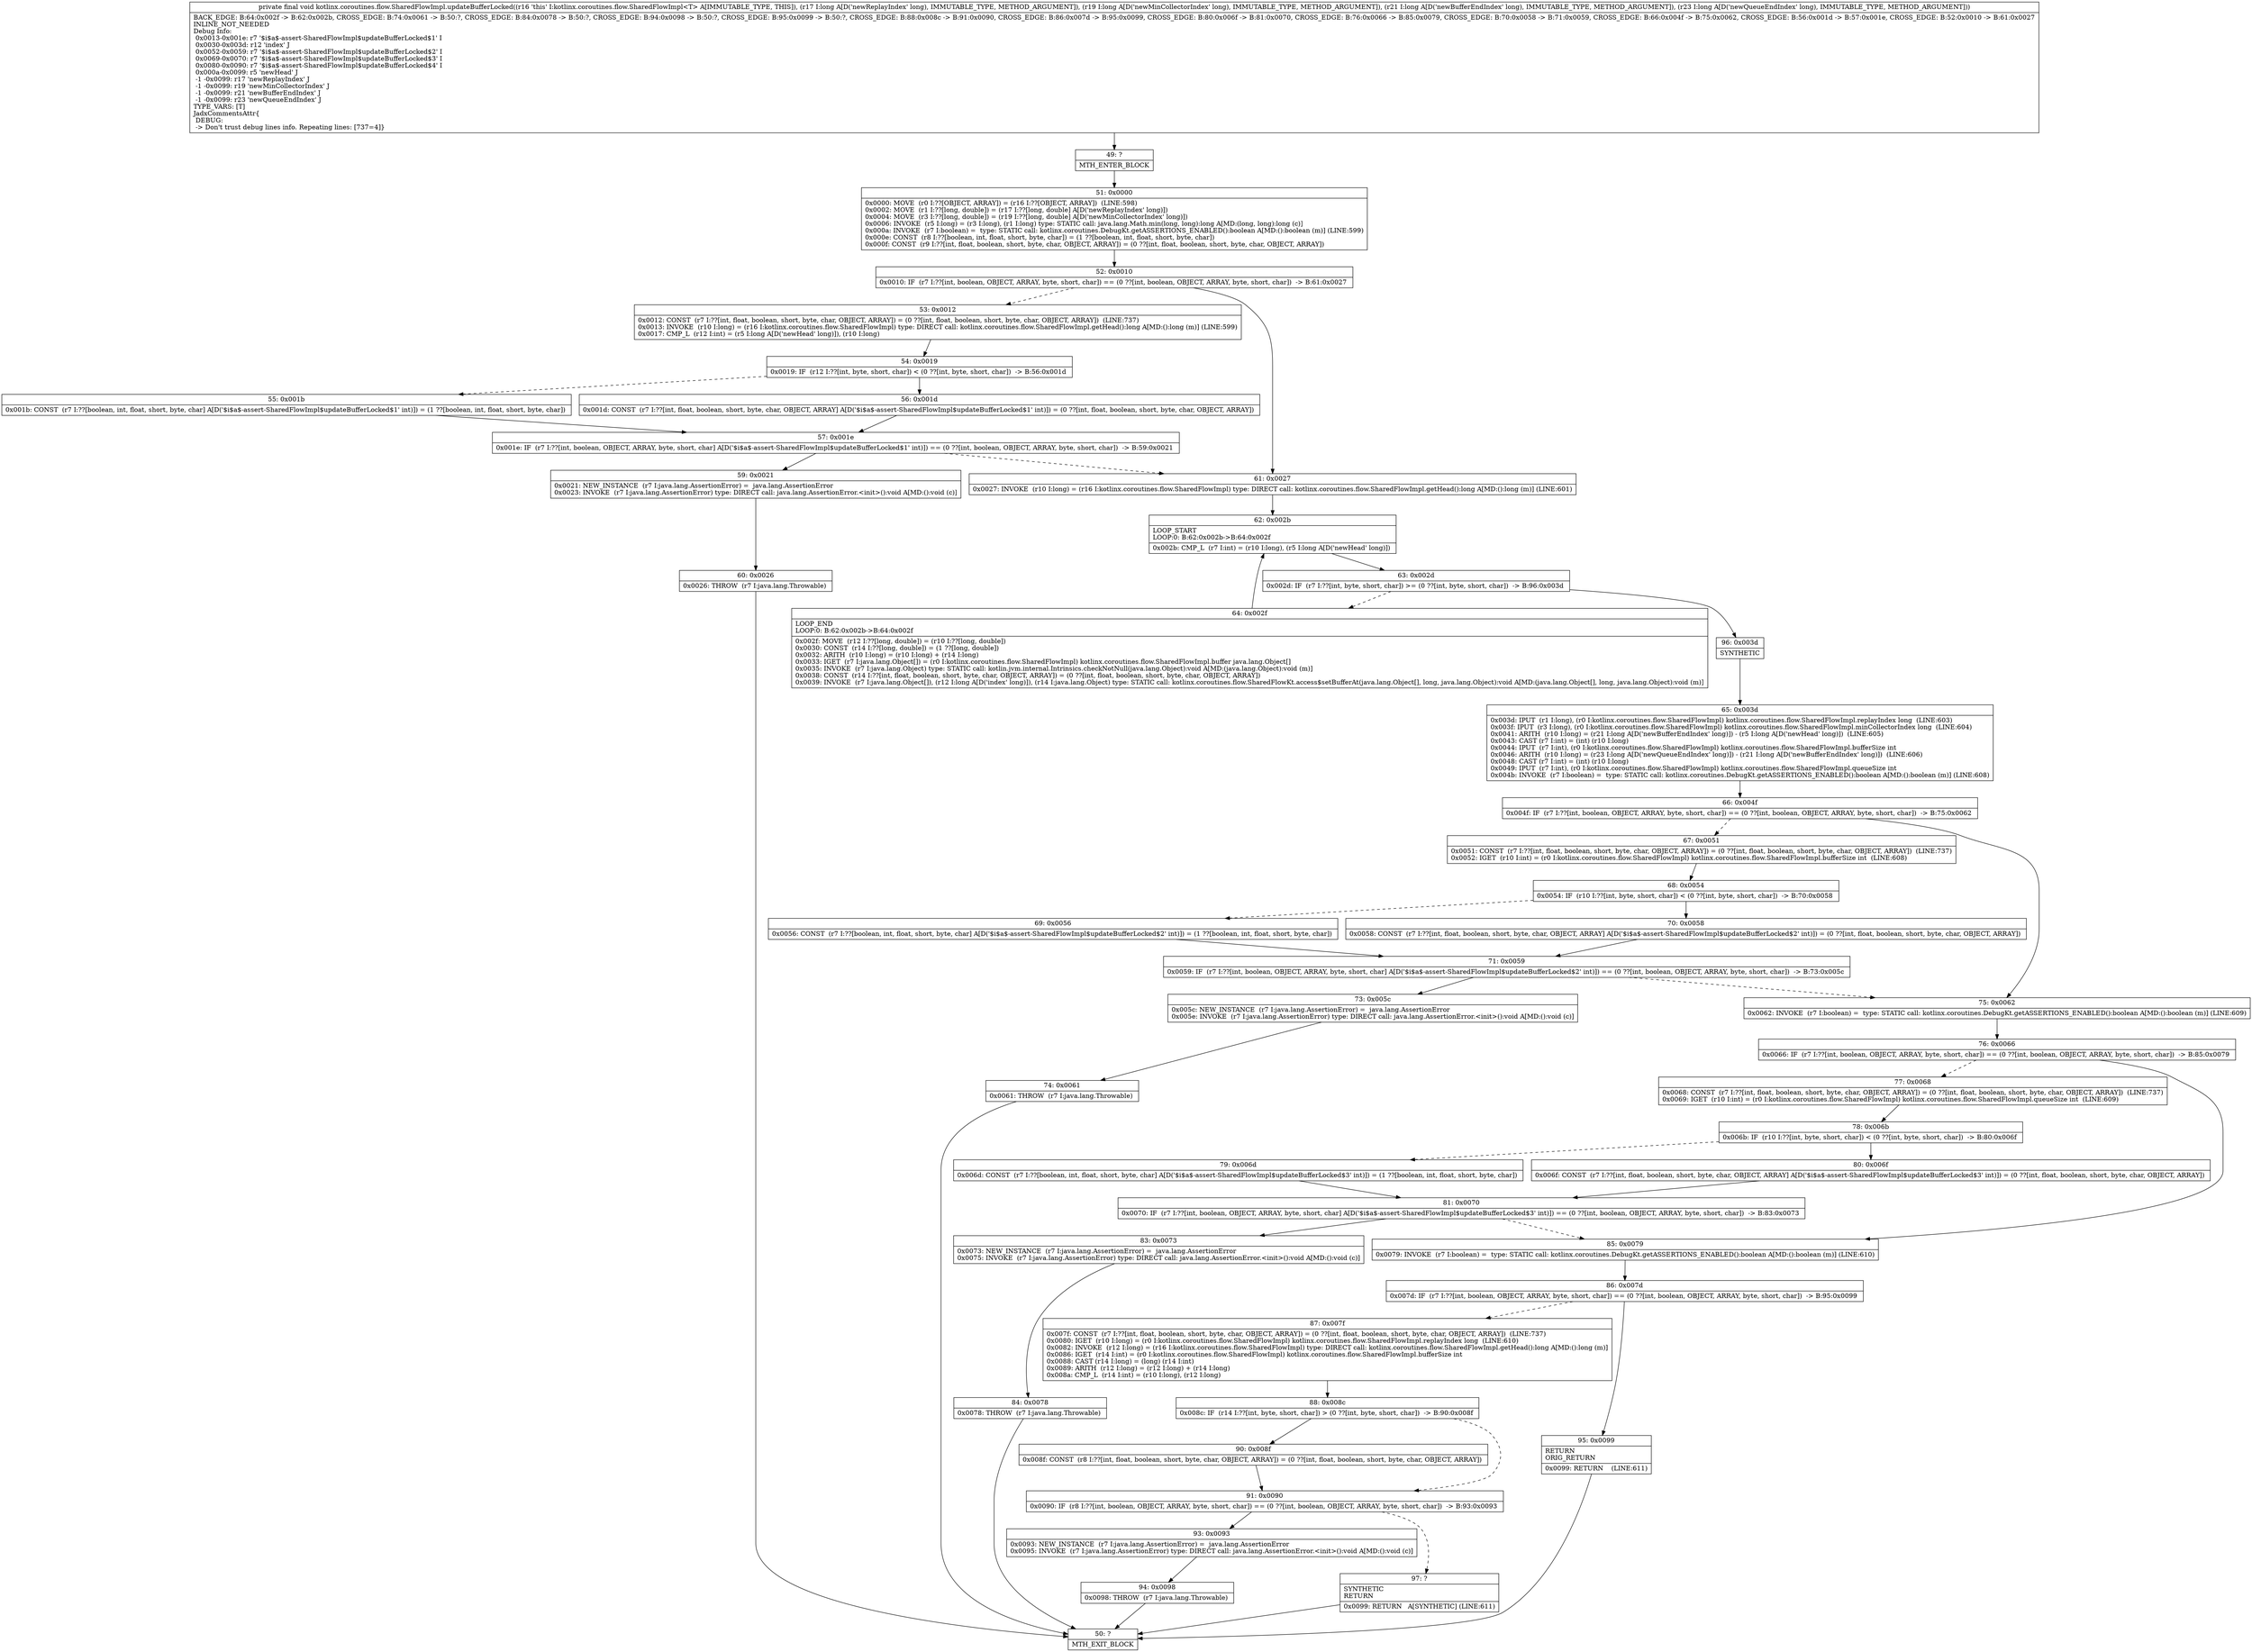digraph "CFG forkotlinx.coroutines.flow.SharedFlowImpl.updateBufferLocked(JJJJ)V" {
Node_49 [shape=record,label="{49\:\ ?|MTH_ENTER_BLOCK\l}"];
Node_51 [shape=record,label="{51\:\ 0x0000|0x0000: MOVE  (r0 I:??[OBJECT, ARRAY]) = (r16 I:??[OBJECT, ARRAY])  (LINE:598)\l0x0002: MOVE  (r1 I:??[long, double]) = (r17 I:??[long, double] A[D('newReplayIndex' long)]) \l0x0004: MOVE  (r3 I:??[long, double]) = (r19 I:??[long, double] A[D('newMinCollectorIndex' long)]) \l0x0006: INVOKE  (r5 I:long) = (r3 I:long), (r1 I:long) type: STATIC call: java.lang.Math.min(long, long):long A[MD:(long, long):long (c)]\l0x000a: INVOKE  (r7 I:boolean) =  type: STATIC call: kotlinx.coroutines.DebugKt.getASSERTIONS_ENABLED():boolean A[MD:():boolean (m)] (LINE:599)\l0x000e: CONST  (r8 I:??[boolean, int, float, short, byte, char]) = (1 ??[boolean, int, float, short, byte, char]) \l0x000f: CONST  (r9 I:??[int, float, boolean, short, byte, char, OBJECT, ARRAY]) = (0 ??[int, float, boolean, short, byte, char, OBJECT, ARRAY]) \l}"];
Node_52 [shape=record,label="{52\:\ 0x0010|0x0010: IF  (r7 I:??[int, boolean, OBJECT, ARRAY, byte, short, char]) == (0 ??[int, boolean, OBJECT, ARRAY, byte, short, char])  \-\> B:61:0x0027 \l}"];
Node_53 [shape=record,label="{53\:\ 0x0012|0x0012: CONST  (r7 I:??[int, float, boolean, short, byte, char, OBJECT, ARRAY]) = (0 ??[int, float, boolean, short, byte, char, OBJECT, ARRAY])  (LINE:737)\l0x0013: INVOKE  (r10 I:long) = (r16 I:kotlinx.coroutines.flow.SharedFlowImpl) type: DIRECT call: kotlinx.coroutines.flow.SharedFlowImpl.getHead():long A[MD:():long (m)] (LINE:599)\l0x0017: CMP_L  (r12 I:int) = (r5 I:long A[D('newHead' long)]), (r10 I:long) \l}"];
Node_54 [shape=record,label="{54\:\ 0x0019|0x0019: IF  (r12 I:??[int, byte, short, char]) \< (0 ??[int, byte, short, char])  \-\> B:56:0x001d \l}"];
Node_55 [shape=record,label="{55\:\ 0x001b|0x001b: CONST  (r7 I:??[boolean, int, float, short, byte, char] A[D('$i$a$\-assert\-SharedFlowImpl$updateBufferLocked$1' int)]) = (1 ??[boolean, int, float, short, byte, char]) \l}"];
Node_57 [shape=record,label="{57\:\ 0x001e|0x001e: IF  (r7 I:??[int, boolean, OBJECT, ARRAY, byte, short, char] A[D('$i$a$\-assert\-SharedFlowImpl$updateBufferLocked$1' int)]) == (0 ??[int, boolean, OBJECT, ARRAY, byte, short, char])  \-\> B:59:0x0021 \l}"];
Node_59 [shape=record,label="{59\:\ 0x0021|0x0021: NEW_INSTANCE  (r7 I:java.lang.AssertionError) =  java.lang.AssertionError \l0x0023: INVOKE  (r7 I:java.lang.AssertionError) type: DIRECT call: java.lang.AssertionError.\<init\>():void A[MD:():void (c)]\l}"];
Node_60 [shape=record,label="{60\:\ 0x0026|0x0026: THROW  (r7 I:java.lang.Throwable) \l}"];
Node_50 [shape=record,label="{50\:\ ?|MTH_EXIT_BLOCK\l}"];
Node_56 [shape=record,label="{56\:\ 0x001d|0x001d: CONST  (r7 I:??[int, float, boolean, short, byte, char, OBJECT, ARRAY] A[D('$i$a$\-assert\-SharedFlowImpl$updateBufferLocked$1' int)]) = (0 ??[int, float, boolean, short, byte, char, OBJECT, ARRAY]) \l}"];
Node_61 [shape=record,label="{61\:\ 0x0027|0x0027: INVOKE  (r10 I:long) = (r16 I:kotlinx.coroutines.flow.SharedFlowImpl) type: DIRECT call: kotlinx.coroutines.flow.SharedFlowImpl.getHead():long A[MD:():long (m)] (LINE:601)\l}"];
Node_62 [shape=record,label="{62\:\ 0x002b|LOOP_START\lLOOP:0: B:62:0x002b\-\>B:64:0x002f\l|0x002b: CMP_L  (r7 I:int) = (r10 I:long), (r5 I:long A[D('newHead' long)]) \l}"];
Node_63 [shape=record,label="{63\:\ 0x002d|0x002d: IF  (r7 I:??[int, byte, short, char]) \>= (0 ??[int, byte, short, char])  \-\> B:96:0x003d \l}"];
Node_64 [shape=record,label="{64\:\ 0x002f|LOOP_END\lLOOP:0: B:62:0x002b\-\>B:64:0x002f\l|0x002f: MOVE  (r12 I:??[long, double]) = (r10 I:??[long, double]) \l0x0030: CONST  (r14 I:??[long, double]) = (1 ??[long, double]) \l0x0032: ARITH  (r10 I:long) = (r10 I:long) + (r14 I:long) \l0x0033: IGET  (r7 I:java.lang.Object[]) = (r0 I:kotlinx.coroutines.flow.SharedFlowImpl) kotlinx.coroutines.flow.SharedFlowImpl.buffer java.lang.Object[] \l0x0035: INVOKE  (r7 I:java.lang.Object) type: STATIC call: kotlin.jvm.internal.Intrinsics.checkNotNull(java.lang.Object):void A[MD:(java.lang.Object):void (m)]\l0x0038: CONST  (r14 I:??[int, float, boolean, short, byte, char, OBJECT, ARRAY]) = (0 ??[int, float, boolean, short, byte, char, OBJECT, ARRAY]) \l0x0039: INVOKE  (r7 I:java.lang.Object[]), (r12 I:long A[D('index' long)]), (r14 I:java.lang.Object) type: STATIC call: kotlinx.coroutines.flow.SharedFlowKt.access$setBufferAt(java.lang.Object[], long, java.lang.Object):void A[MD:(java.lang.Object[], long, java.lang.Object):void (m)]\l}"];
Node_96 [shape=record,label="{96\:\ 0x003d|SYNTHETIC\l}"];
Node_65 [shape=record,label="{65\:\ 0x003d|0x003d: IPUT  (r1 I:long), (r0 I:kotlinx.coroutines.flow.SharedFlowImpl) kotlinx.coroutines.flow.SharedFlowImpl.replayIndex long  (LINE:603)\l0x003f: IPUT  (r3 I:long), (r0 I:kotlinx.coroutines.flow.SharedFlowImpl) kotlinx.coroutines.flow.SharedFlowImpl.minCollectorIndex long  (LINE:604)\l0x0041: ARITH  (r10 I:long) = (r21 I:long A[D('newBufferEndIndex' long)]) \- (r5 I:long A[D('newHead' long)])  (LINE:605)\l0x0043: CAST (r7 I:int) = (int) (r10 I:long) \l0x0044: IPUT  (r7 I:int), (r0 I:kotlinx.coroutines.flow.SharedFlowImpl) kotlinx.coroutines.flow.SharedFlowImpl.bufferSize int \l0x0046: ARITH  (r10 I:long) = (r23 I:long A[D('newQueueEndIndex' long)]) \- (r21 I:long A[D('newBufferEndIndex' long)])  (LINE:606)\l0x0048: CAST (r7 I:int) = (int) (r10 I:long) \l0x0049: IPUT  (r7 I:int), (r0 I:kotlinx.coroutines.flow.SharedFlowImpl) kotlinx.coroutines.flow.SharedFlowImpl.queueSize int \l0x004b: INVOKE  (r7 I:boolean) =  type: STATIC call: kotlinx.coroutines.DebugKt.getASSERTIONS_ENABLED():boolean A[MD:():boolean (m)] (LINE:608)\l}"];
Node_66 [shape=record,label="{66\:\ 0x004f|0x004f: IF  (r7 I:??[int, boolean, OBJECT, ARRAY, byte, short, char]) == (0 ??[int, boolean, OBJECT, ARRAY, byte, short, char])  \-\> B:75:0x0062 \l}"];
Node_67 [shape=record,label="{67\:\ 0x0051|0x0051: CONST  (r7 I:??[int, float, boolean, short, byte, char, OBJECT, ARRAY]) = (0 ??[int, float, boolean, short, byte, char, OBJECT, ARRAY])  (LINE:737)\l0x0052: IGET  (r10 I:int) = (r0 I:kotlinx.coroutines.flow.SharedFlowImpl) kotlinx.coroutines.flow.SharedFlowImpl.bufferSize int  (LINE:608)\l}"];
Node_68 [shape=record,label="{68\:\ 0x0054|0x0054: IF  (r10 I:??[int, byte, short, char]) \< (0 ??[int, byte, short, char])  \-\> B:70:0x0058 \l}"];
Node_69 [shape=record,label="{69\:\ 0x0056|0x0056: CONST  (r7 I:??[boolean, int, float, short, byte, char] A[D('$i$a$\-assert\-SharedFlowImpl$updateBufferLocked$2' int)]) = (1 ??[boolean, int, float, short, byte, char]) \l}"];
Node_71 [shape=record,label="{71\:\ 0x0059|0x0059: IF  (r7 I:??[int, boolean, OBJECT, ARRAY, byte, short, char] A[D('$i$a$\-assert\-SharedFlowImpl$updateBufferLocked$2' int)]) == (0 ??[int, boolean, OBJECT, ARRAY, byte, short, char])  \-\> B:73:0x005c \l}"];
Node_73 [shape=record,label="{73\:\ 0x005c|0x005c: NEW_INSTANCE  (r7 I:java.lang.AssertionError) =  java.lang.AssertionError \l0x005e: INVOKE  (r7 I:java.lang.AssertionError) type: DIRECT call: java.lang.AssertionError.\<init\>():void A[MD:():void (c)]\l}"];
Node_74 [shape=record,label="{74\:\ 0x0061|0x0061: THROW  (r7 I:java.lang.Throwable) \l}"];
Node_70 [shape=record,label="{70\:\ 0x0058|0x0058: CONST  (r7 I:??[int, float, boolean, short, byte, char, OBJECT, ARRAY] A[D('$i$a$\-assert\-SharedFlowImpl$updateBufferLocked$2' int)]) = (0 ??[int, float, boolean, short, byte, char, OBJECT, ARRAY]) \l}"];
Node_75 [shape=record,label="{75\:\ 0x0062|0x0062: INVOKE  (r7 I:boolean) =  type: STATIC call: kotlinx.coroutines.DebugKt.getASSERTIONS_ENABLED():boolean A[MD:():boolean (m)] (LINE:609)\l}"];
Node_76 [shape=record,label="{76\:\ 0x0066|0x0066: IF  (r7 I:??[int, boolean, OBJECT, ARRAY, byte, short, char]) == (0 ??[int, boolean, OBJECT, ARRAY, byte, short, char])  \-\> B:85:0x0079 \l}"];
Node_77 [shape=record,label="{77\:\ 0x0068|0x0068: CONST  (r7 I:??[int, float, boolean, short, byte, char, OBJECT, ARRAY]) = (0 ??[int, float, boolean, short, byte, char, OBJECT, ARRAY])  (LINE:737)\l0x0069: IGET  (r10 I:int) = (r0 I:kotlinx.coroutines.flow.SharedFlowImpl) kotlinx.coroutines.flow.SharedFlowImpl.queueSize int  (LINE:609)\l}"];
Node_78 [shape=record,label="{78\:\ 0x006b|0x006b: IF  (r10 I:??[int, byte, short, char]) \< (0 ??[int, byte, short, char])  \-\> B:80:0x006f \l}"];
Node_79 [shape=record,label="{79\:\ 0x006d|0x006d: CONST  (r7 I:??[boolean, int, float, short, byte, char] A[D('$i$a$\-assert\-SharedFlowImpl$updateBufferLocked$3' int)]) = (1 ??[boolean, int, float, short, byte, char]) \l}"];
Node_81 [shape=record,label="{81\:\ 0x0070|0x0070: IF  (r7 I:??[int, boolean, OBJECT, ARRAY, byte, short, char] A[D('$i$a$\-assert\-SharedFlowImpl$updateBufferLocked$3' int)]) == (0 ??[int, boolean, OBJECT, ARRAY, byte, short, char])  \-\> B:83:0x0073 \l}"];
Node_83 [shape=record,label="{83\:\ 0x0073|0x0073: NEW_INSTANCE  (r7 I:java.lang.AssertionError) =  java.lang.AssertionError \l0x0075: INVOKE  (r7 I:java.lang.AssertionError) type: DIRECT call: java.lang.AssertionError.\<init\>():void A[MD:():void (c)]\l}"];
Node_84 [shape=record,label="{84\:\ 0x0078|0x0078: THROW  (r7 I:java.lang.Throwable) \l}"];
Node_80 [shape=record,label="{80\:\ 0x006f|0x006f: CONST  (r7 I:??[int, float, boolean, short, byte, char, OBJECT, ARRAY] A[D('$i$a$\-assert\-SharedFlowImpl$updateBufferLocked$3' int)]) = (0 ??[int, float, boolean, short, byte, char, OBJECT, ARRAY]) \l}"];
Node_85 [shape=record,label="{85\:\ 0x0079|0x0079: INVOKE  (r7 I:boolean) =  type: STATIC call: kotlinx.coroutines.DebugKt.getASSERTIONS_ENABLED():boolean A[MD:():boolean (m)] (LINE:610)\l}"];
Node_86 [shape=record,label="{86\:\ 0x007d|0x007d: IF  (r7 I:??[int, boolean, OBJECT, ARRAY, byte, short, char]) == (0 ??[int, boolean, OBJECT, ARRAY, byte, short, char])  \-\> B:95:0x0099 \l}"];
Node_87 [shape=record,label="{87\:\ 0x007f|0x007f: CONST  (r7 I:??[int, float, boolean, short, byte, char, OBJECT, ARRAY]) = (0 ??[int, float, boolean, short, byte, char, OBJECT, ARRAY])  (LINE:737)\l0x0080: IGET  (r10 I:long) = (r0 I:kotlinx.coroutines.flow.SharedFlowImpl) kotlinx.coroutines.flow.SharedFlowImpl.replayIndex long  (LINE:610)\l0x0082: INVOKE  (r12 I:long) = (r16 I:kotlinx.coroutines.flow.SharedFlowImpl) type: DIRECT call: kotlinx.coroutines.flow.SharedFlowImpl.getHead():long A[MD:():long (m)]\l0x0086: IGET  (r14 I:int) = (r0 I:kotlinx.coroutines.flow.SharedFlowImpl) kotlinx.coroutines.flow.SharedFlowImpl.bufferSize int \l0x0088: CAST (r14 I:long) = (long) (r14 I:int) \l0x0089: ARITH  (r12 I:long) = (r12 I:long) + (r14 I:long) \l0x008a: CMP_L  (r14 I:int) = (r10 I:long), (r12 I:long) \l}"];
Node_88 [shape=record,label="{88\:\ 0x008c|0x008c: IF  (r14 I:??[int, byte, short, char]) \> (0 ??[int, byte, short, char])  \-\> B:90:0x008f \l}"];
Node_90 [shape=record,label="{90\:\ 0x008f|0x008f: CONST  (r8 I:??[int, float, boolean, short, byte, char, OBJECT, ARRAY]) = (0 ??[int, float, boolean, short, byte, char, OBJECT, ARRAY]) \l}"];
Node_91 [shape=record,label="{91\:\ 0x0090|0x0090: IF  (r8 I:??[int, boolean, OBJECT, ARRAY, byte, short, char]) == (0 ??[int, boolean, OBJECT, ARRAY, byte, short, char])  \-\> B:93:0x0093 \l}"];
Node_93 [shape=record,label="{93\:\ 0x0093|0x0093: NEW_INSTANCE  (r7 I:java.lang.AssertionError) =  java.lang.AssertionError \l0x0095: INVOKE  (r7 I:java.lang.AssertionError) type: DIRECT call: java.lang.AssertionError.\<init\>():void A[MD:():void (c)]\l}"];
Node_94 [shape=record,label="{94\:\ 0x0098|0x0098: THROW  (r7 I:java.lang.Throwable) \l}"];
Node_97 [shape=record,label="{97\:\ ?|SYNTHETIC\lRETURN\l|0x0099: RETURN   A[SYNTHETIC] (LINE:611)\l}"];
Node_95 [shape=record,label="{95\:\ 0x0099|RETURN\lORIG_RETURN\l|0x0099: RETURN    (LINE:611)\l}"];
MethodNode[shape=record,label="{private final void kotlinx.coroutines.flow.SharedFlowImpl.updateBufferLocked((r16 'this' I:kotlinx.coroutines.flow.SharedFlowImpl\<T\> A[IMMUTABLE_TYPE, THIS]), (r17 I:long A[D('newReplayIndex' long), IMMUTABLE_TYPE, METHOD_ARGUMENT]), (r19 I:long A[D('newMinCollectorIndex' long), IMMUTABLE_TYPE, METHOD_ARGUMENT]), (r21 I:long A[D('newBufferEndIndex' long), IMMUTABLE_TYPE, METHOD_ARGUMENT]), (r23 I:long A[D('newQueueEndIndex' long), IMMUTABLE_TYPE, METHOD_ARGUMENT]))  | BACK_EDGE: B:64:0x002f \-\> B:62:0x002b, CROSS_EDGE: B:74:0x0061 \-\> B:50:?, CROSS_EDGE: B:84:0x0078 \-\> B:50:?, CROSS_EDGE: B:94:0x0098 \-\> B:50:?, CROSS_EDGE: B:95:0x0099 \-\> B:50:?, CROSS_EDGE: B:88:0x008c \-\> B:91:0x0090, CROSS_EDGE: B:86:0x007d \-\> B:95:0x0099, CROSS_EDGE: B:80:0x006f \-\> B:81:0x0070, CROSS_EDGE: B:76:0x0066 \-\> B:85:0x0079, CROSS_EDGE: B:70:0x0058 \-\> B:71:0x0059, CROSS_EDGE: B:66:0x004f \-\> B:75:0x0062, CROSS_EDGE: B:56:0x001d \-\> B:57:0x001e, CROSS_EDGE: B:52:0x0010 \-\> B:61:0x0027\lINLINE_NOT_NEEDED\lDebug Info:\l  0x0013\-0x001e: r7 '$i$a$\-assert\-SharedFlowImpl$updateBufferLocked$1' I\l  0x0030\-0x003d: r12 'index' J\l  0x0052\-0x0059: r7 '$i$a$\-assert\-SharedFlowImpl$updateBufferLocked$2' I\l  0x0069\-0x0070: r7 '$i$a$\-assert\-SharedFlowImpl$updateBufferLocked$3' I\l  0x0080\-0x0090: r7 '$i$a$\-assert\-SharedFlowImpl$updateBufferLocked$4' I\l  0x000a\-0x0099: r5 'newHead' J\l  \-1 \-0x0099: r17 'newReplayIndex' J\l  \-1 \-0x0099: r19 'newMinCollectorIndex' J\l  \-1 \-0x0099: r21 'newBufferEndIndex' J\l  \-1 \-0x0099: r23 'newQueueEndIndex' J\lTYPE_VARS: [T]\lJadxCommentsAttr\{\l DEBUG: \l \-\> Don't trust debug lines info. Repeating lines: [737=4]\}\l}"];
MethodNode -> Node_49;Node_49 -> Node_51;
Node_51 -> Node_52;
Node_52 -> Node_53[style=dashed];
Node_52 -> Node_61;
Node_53 -> Node_54;
Node_54 -> Node_55[style=dashed];
Node_54 -> Node_56;
Node_55 -> Node_57;
Node_57 -> Node_59;
Node_57 -> Node_61[style=dashed];
Node_59 -> Node_60;
Node_60 -> Node_50;
Node_56 -> Node_57;
Node_61 -> Node_62;
Node_62 -> Node_63;
Node_63 -> Node_64[style=dashed];
Node_63 -> Node_96;
Node_64 -> Node_62;
Node_96 -> Node_65;
Node_65 -> Node_66;
Node_66 -> Node_67[style=dashed];
Node_66 -> Node_75;
Node_67 -> Node_68;
Node_68 -> Node_69[style=dashed];
Node_68 -> Node_70;
Node_69 -> Node_71;
Node_71 -> Node_73;
Node_71 -> Node_75[style=dashed];
Node_73 -> Node_74;
Node_74 -> Node_50;
Node_70 -> Node_71;
Node_75 -> Node_76;
Node_76 -> Node_77[style=dashed];
Node_76 -> Node_85;
Node_77 -> Node_78;
Node_78 -> Node_79[style=dashed];
Node_78 -> Node_80;
Node_79 -> Node_81;
Node_81 -> Node_83;
Node_81 -> Node_85[style=dashed];
Node_83 -> Node_84;
Node_84 -> Node_50;
Node_80 -> Node_81;
Node_85 -> Node_86;
Node_86 -> Node_87[style=dashed];
Node_86 -> Node_95;
Node_87 -> Node_88;
Node_88 -> Node_90;
Node_88 -> Node_91[style=dashed];
Node_90 -> Node_91;
Node_91 -> Node_93;
Node_91 -> Node_97[style=dashed];
Node_93 -> Node_94;
Node_94 -> Node_50;
Node_97 -> Node_50;
Node_95 -> Node_50;
}

